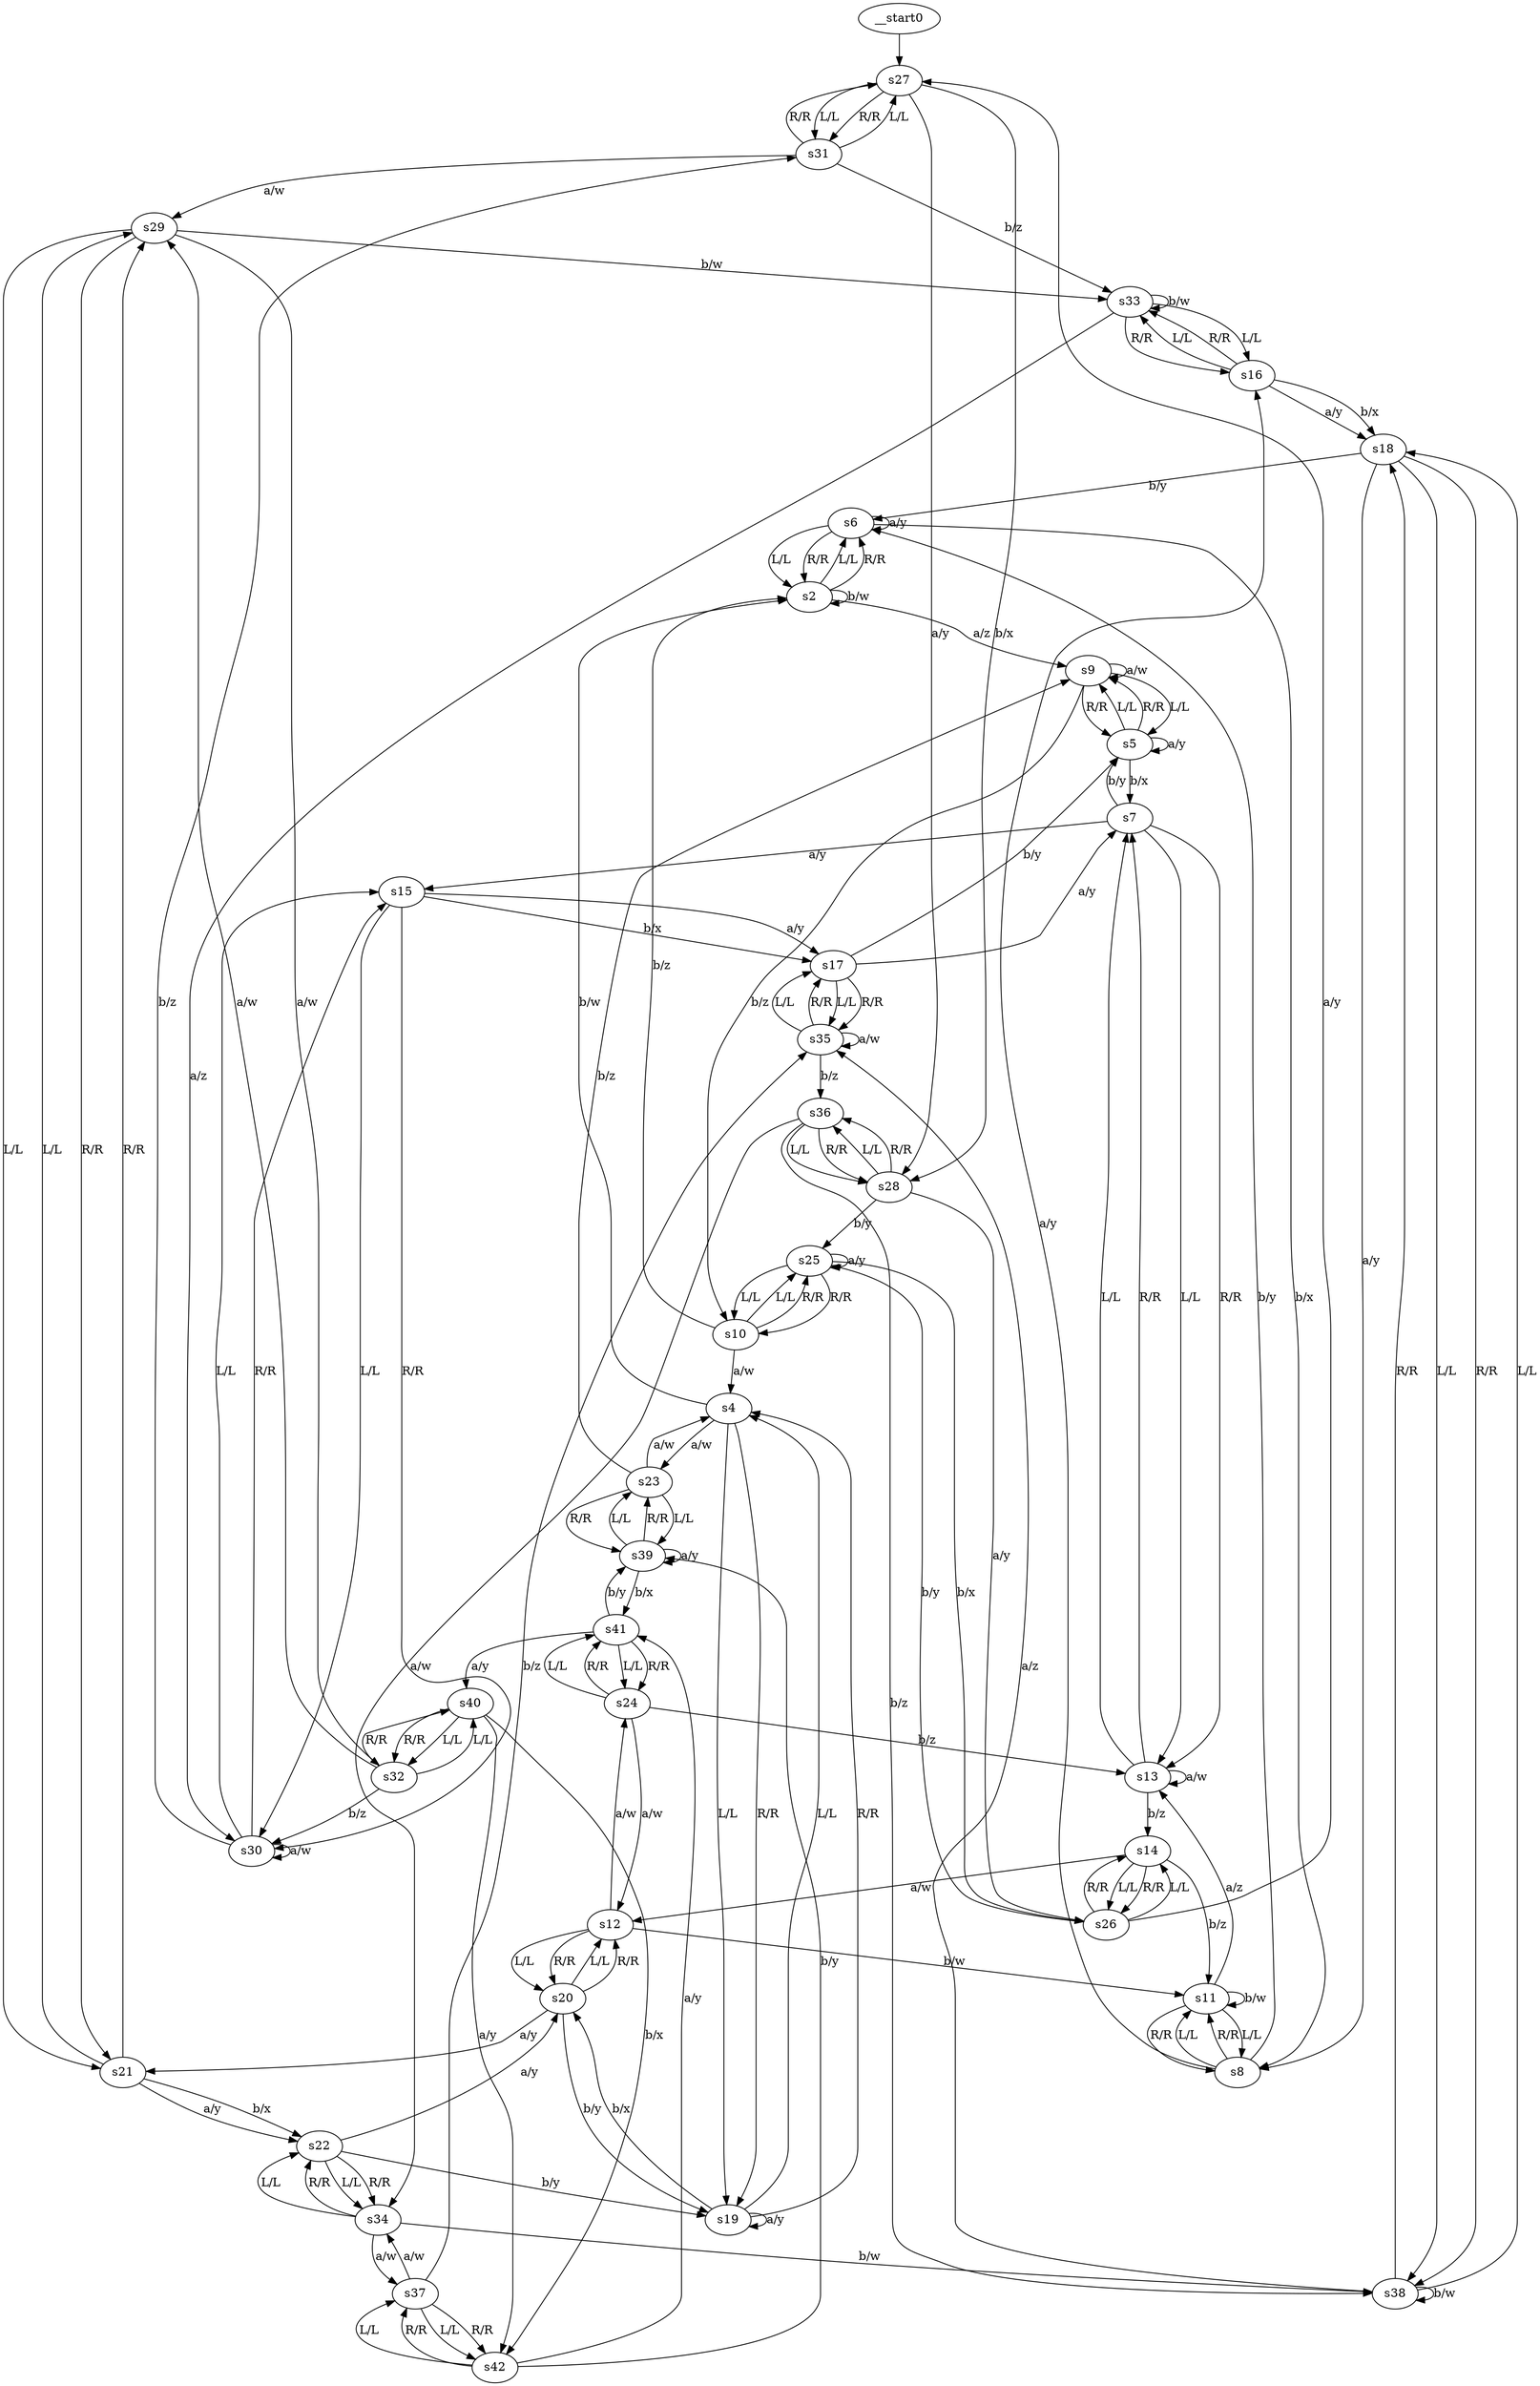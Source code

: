 digraph g {
  __start0 -> s27;

  s27 -> s31 [label="L/L"]
  s27 -> s31 [label="R/R"]
  s27 -> s28 [label="a/y"]
  s27 -> s28 [label="b/x"]
  s2 -> s6 [label="L/L"]
  s2 -> s6 [label="R/R"]
  s2 -> s9 [label="a/z"]
  s2 -> s2 [label="b/w"]
  s4 -> s19 [label="L/L"]
  s4 -> s19 [label="R/R"]
  s4 -> s23 [label="a/w"]
  s4 -> s2 [label="b/w"]
  s5 -> s9 [label="L/L"]
  s5 -> s9 [label="R/R"]
  s5 -> s5 [label="a/y"]
  s5 -> s7 [label="b/x"]
  s6 -> s2 [label="L/L"]
  s6 -> s2 [label="R/R"]
  s6 -> s6 [label="a/y"]
  s6 -> s8 [label="b/x"]
  s7 -> s13 [label="L/L"]
  s7 -> s13 [label="R/R"]
  s7 -> s15 [label="a/y"]
  s7 -> s5 [label="b/y"]
  s8 -> s11 [label="L/L"]
  s8 -> s11 [label="R/R"]
  s8 -> s16 [label="a/y"]
  s8 -> s6 [label="b/y"]
  s9 -> s5 [label="L/L"]
  s9 -> s5 [label="R/R"]
  s9 -> s9 [label="a/w"]
  s9 -> s10 [label="b/z"]
  s10 -> s25 [label="L/L"]
  s10 -> s25 [label="R/R"]
  s10 -> s4 [label="a/w"]
  s10 -> s2 [label="b/z"]
  s11 -> s8 [label="L/L"]
  s11 -> s8 [label="R/R"]
  s11 -> s13 [label="a/z"]
  s11 -> s11 [label="b/w"]
  s12 -> s20 [label="L/L"]
  s12 -> s20 [label="R/R"]
  s12 -> s24 [label="a/w"]
  s12 -> s11 [label="b/w"]
  s13 -> s7 [label="L/L"]
  s13 -> s7 [label="R/R"]
  s13 -> s13 [label="a/w"]
  s13 -> s14 [label="b/z"]
  s14 -> s26 [label="L/L"]
  s14 -> s26 [label="R/R"]
  s14 -> s12 [label="a/w"]
  s14 -> s11 [label="b/z"]
  s15 -> s30 [label="L/L"]
  s15 -> s30 [label="R/R"]
  s15 -> s17 [label="a/y"]
  s15 -> s17 [label="b/x"]
  s16 -> s33 [label="L/L"]
  s16 -> s33 [label="R/R"]
  s16 -> s18 [label="a/y"]
  s16 -> s18 [label="b/x"]
  s17 -> s35 [label="L/L"]
  s17 -> s35 [label="R/R"]
  s17 -> s7 [label="a/y"]
  s17 -> s5 [label="b/y"]
  s18 -> s38 [label="L/L"]
  s18 -> s38 [label="R/R"]
  s18 -> s8 [label="a/y"]
  s18 -> s6 [label="b/y"]
  s19 -> s4 [label="L/L"]
  s19 -> s4 [label="R/R"]
  s19 -> s19 [label="a/y"]
  s19 -> s20 [label="b/x"]
  s20 -> s12 [label="L/L"]
  s20 -> s12 [label="R/R"]
  s20 -> s21 [label="a/y"]
  s20 -> s19 [label="b/y"]
  s21 -> s29 [label="L/L"]
  s21 -> s29 [label="R/R"]
  s21 -> s22 [label="a/y"]
  s21 -> s22 [label="b/x"]
  s22 -> s34 [label="L/L"]
  s22 -> s34 [label="R/R"]
  s22 -> s20 [label="a/y"]
  s22 -> s19 [label="b/y"]
  s23 -> s39 [label="L/L"]
  s23 -> s39 [label="R/R"]
  s23 -> s4 [label="a/w"]
  s23 -> s9 [label="b/z"]
  s24 -> s41 [label="L/L"]
  s24 -> s41 [label="R/R"]
  s24 -> s12 [label="a/w"]
  s24 -> s13 [label="b/z"]
  s25 -> s10 [label="L/L"]
  s25 -> s10 [label="R/R"]
  s25 -> s25 [label="a/y"]
  s25 -> s26 [label="b/x"]
  s26 -> s14 [label="L/L"]
  s26 -> s14 [label="R/R"]
  s26 -> s27 [label="a/y"]
  s26 -> s25 [label="b/y"]
  s28 -> s36 [label="L/L"]
  s28 -> s36 [label="R/R"]
  s28 -> s26 [label="a/y"]
  s28 -> s25 [label="b/y"]
  s29 -> s21 [label="L/L"]
  s29 -> s21 [label="R/R"]
  s29 -> s32 [label="a/w"]
  s29 -> s33 [label="b/w"]
  s30 -> s15 [label="L/L"]
  s30 -> s15 [label="R/R"]
  s30 -> s30 [label="a/w"]
  s30 -> s31 [label="b/z"]
  s31 -> s27 [label="L/L"]
  s31 -> s27 [label="R/R"]
  s31 -> s29 [label="a/w"]
  s31 -> s33 [label="b/z"]
  s32 -> s40 [label="L/L"]
  s32 -> s40 [label="R/R"]
  s32 -> s29 [label="a/w"]
  s32 -> s30 [label="b/z"]
  s33 -> s16 [label="L/L"]
  s33 -> s16 [label="R/R"]
  s33 -> s30 [label="a/z"]
  s33 -> s33 [label="b/w"]
  s34 -> s22 [label="L/L"]
  s34 -> s22 [label="R/R"]
  s34 -> s37 [label="a/w"]
  s34 -> s38 [label="b/w"]
  s35 -> s17 [label="L/L"]
  s35 -> s17 [label="R/R"]
  s35 -> s35 [label="a/w"]
  s35 -> s36 [label="b/z"]
  s36 -> s28 [label="L/L"]
  s36 -> s28 [label="R/R"]
  s36 -> s34 [label="a/w"]
  s36 -> s38 [label="b/z"]
  s37 -> s42 [label="L/L"]
  s37 -> s42 [label="R/R"]
  s37 -> s34 [label="a/w"]
  s37 -> s35 [label="b/z"]
  s38 -> s18 [label="L/L"]
  s38 -> s18 [label="R/R"]
  s38 -> s35 [label="a/z"]
  s38 -> s38 [label="b/w"]
  s39 -> s23 [label="L/L"]
  s39 -> s23 [label="R/R"]
  s39 -> s39 [label="a/y"]
  s39 -> s41 [label="b/x"]
  s40 -> s32 [label="L/L"]
  s40 -> s32 [label="R/R"]
  s40 -> s42 [label="a/y"]
  s40 -> s42 [label="b/x"]
  s41 -> s24 [label="L/L"]
  s41 -> s24 [label="R/R"]
  s41 -> s40 [label="a/y"]
  s41 -> s39 [label="b/y"]
  s42 -> s37 [label="L/L"]
  s42 -> s37 [label="R/R"]
  s42 -> s41 [label="a/y"]
  s42 -> s39 [label="b/y"]
}
